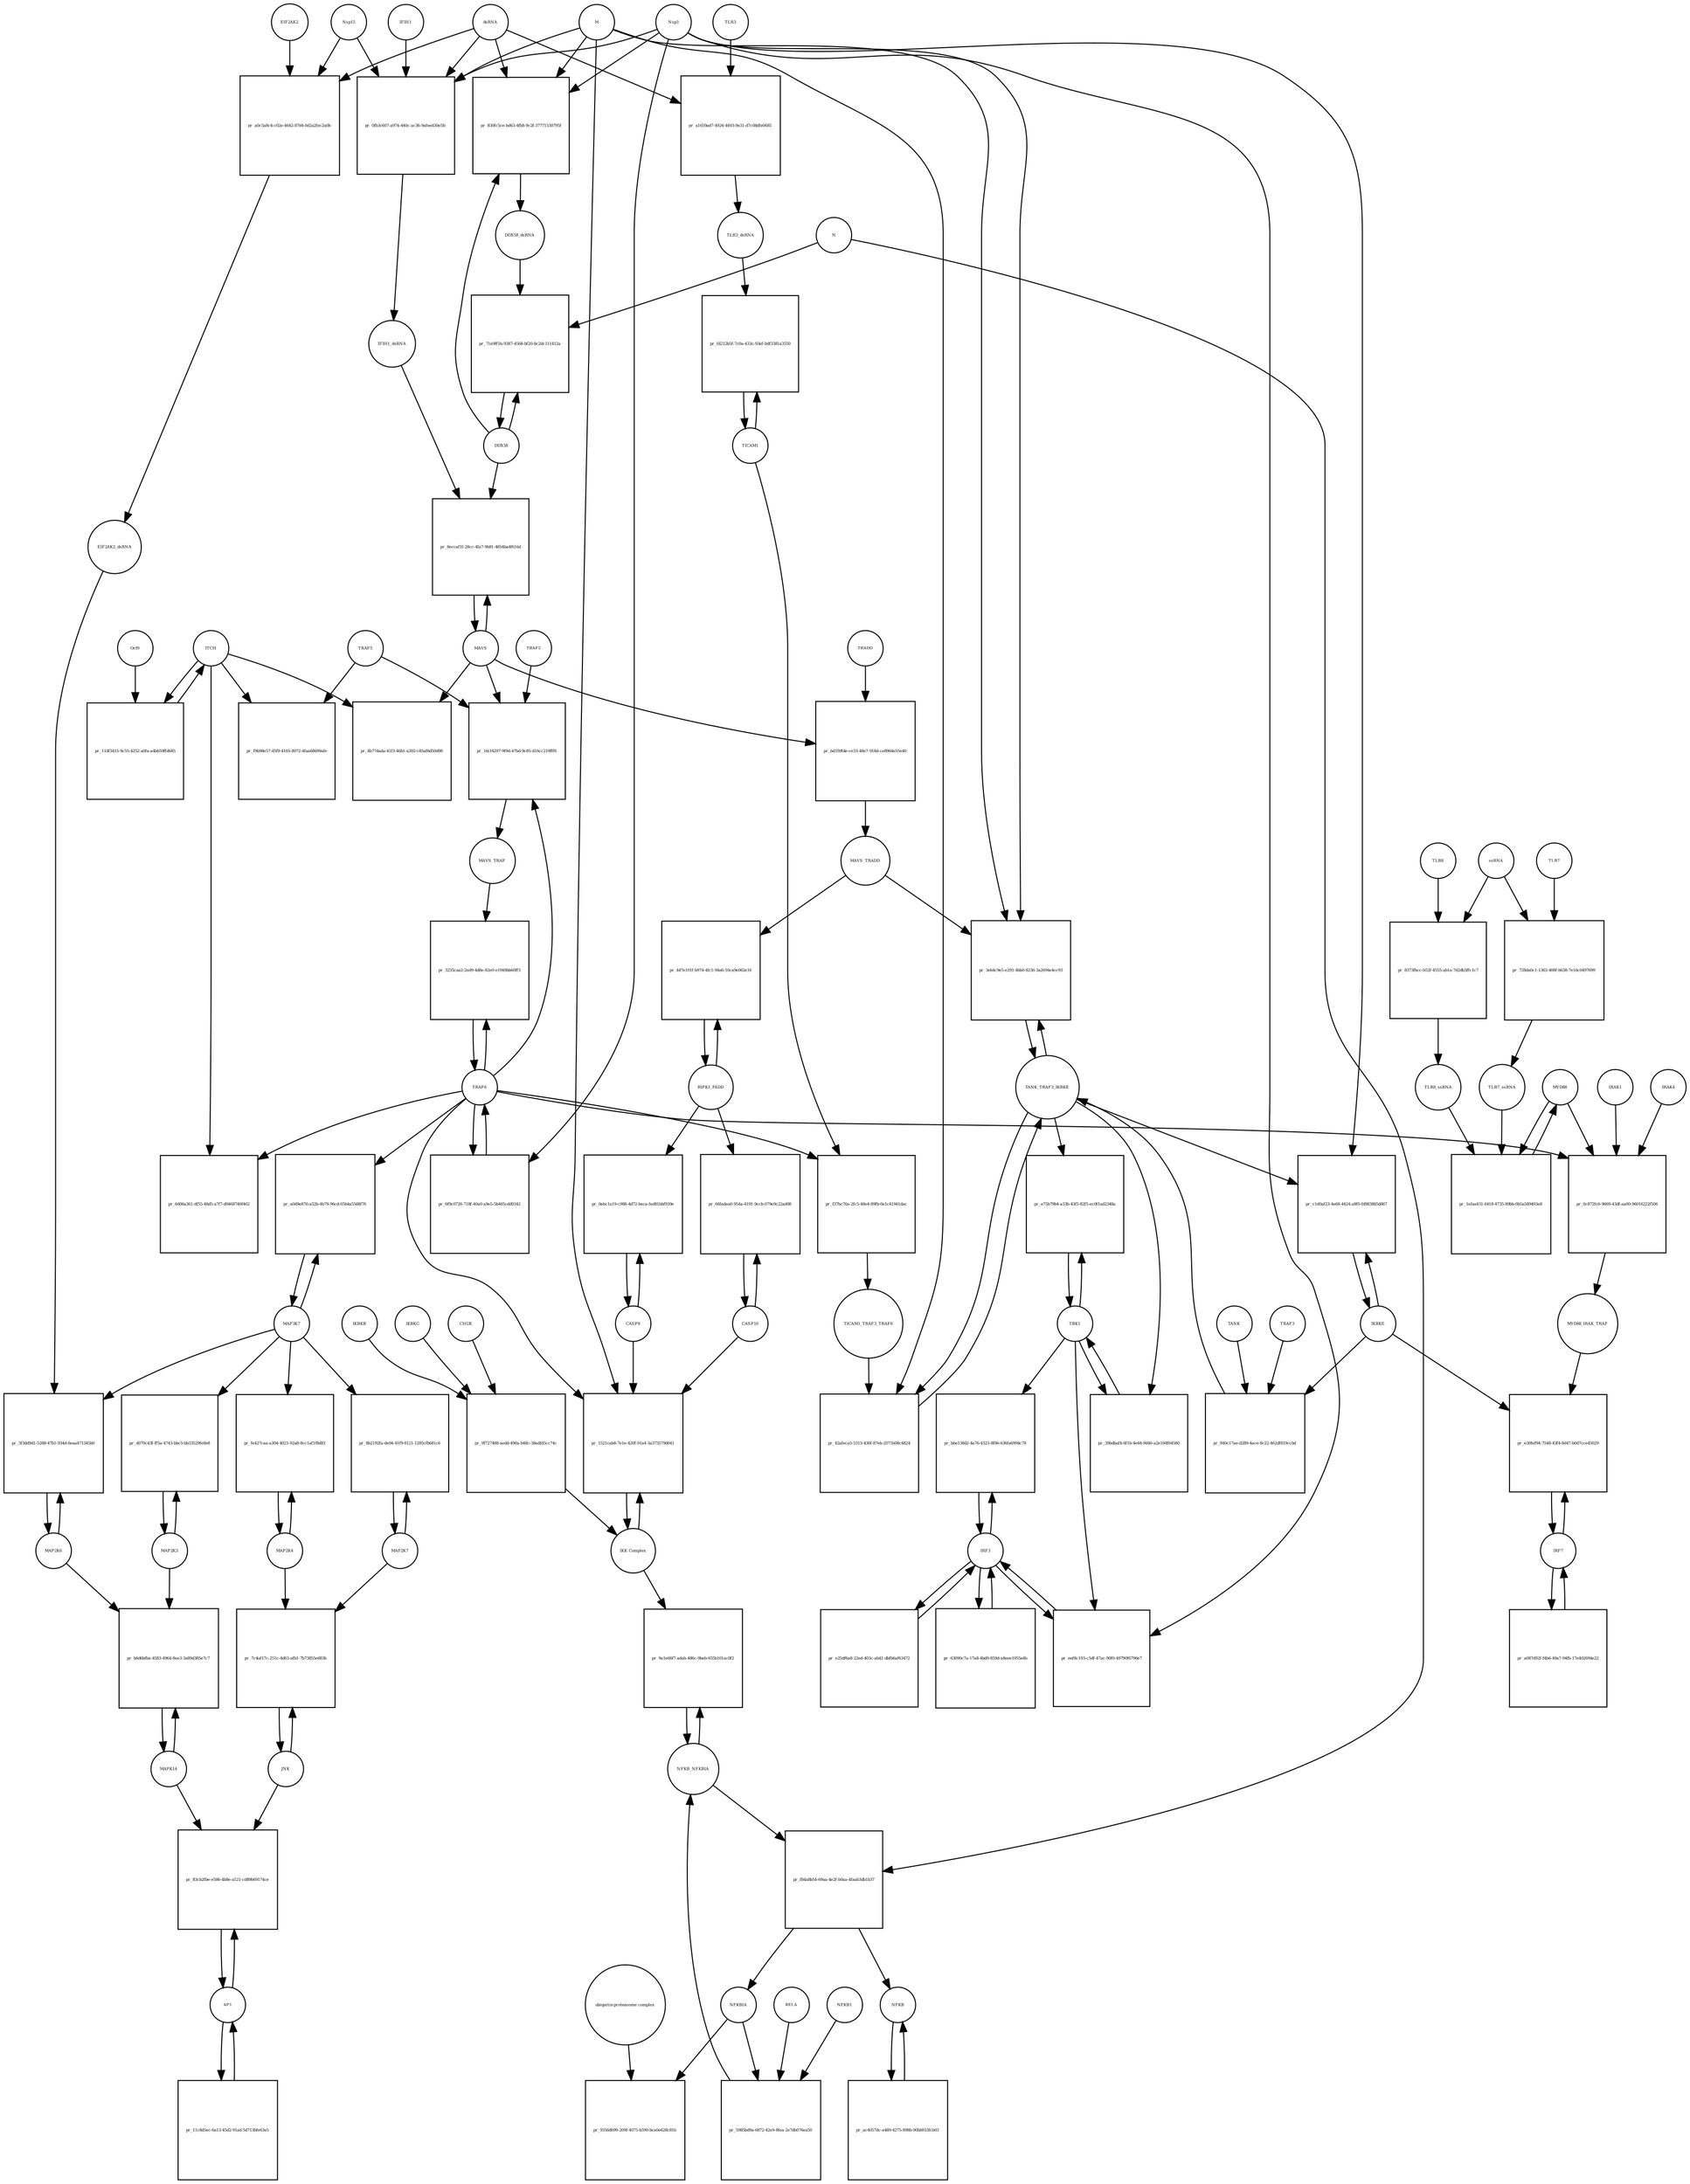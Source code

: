 strict digraph  {
dsRNA [annotation="", bipartite=0, cls="nucleic acid feature", fontsize=4, label=dsRNA, shape=circle];
"pr_830fc5ce-bd63-4fb8-9c2f-37771530795f" [annotation="", bipartite=1, cls=process, fontsize=4, label="pr_830fc5ce-bd63-4fb8-9c2f-37771530795f", shape=square];
DDX58_dsRNA [annotation="", bipartite=0, cls=complex, fontsize=4, label=DDX58_dsRNA, shape=circle];
M [annotation=urn_miriam_ncbiprotein_1796318601, bipartite=0, cls=macromolecule, fontsize=4, label=M, shape=circle];
Nsp3 [annotation=urn_miriam_ncbiprotein_1802476807, bipartite=0, cls=macromolecule, fontsize=4, label=Nsp3, shape=circle];
DDX58 [annotation=urn_miriam_hgnc_19102, bipartite=0, cls=macromolecule, fontsize=4, label=DDX58, shape=circle];
"pr_0fb3c607-a974-440c-ac36-9afeed30e5fc" [annotation="", bipartite=1, cls=process, fontsize=4, label="pr_0fb3c607-a974-440c-ac36-9afeed30e5fc", shape=square];
IFIH1_dsRNA [annotation="", bipartite=0, cls=complex, fontsize=4, label=IFIH1_dsRNA, shape=circle];
Nsp15 [annotation=urn_miriam_ncbiprotein_1802476818, bipartite=0, cls=macromolecule, fontsize=4, label=Nsp15, shape=circle];
IFIH1 [annotation=urn_miriam_hgnc_18873, bipartite=0, cls=macromolecule, fontsize=4, label=IFIH1, shape=circle];
"pr_71e9ff1b-9387-4568-bf20-8c2dc111412a" [annotation="", bipartite=1, cls=process, fontsize=4, label="pr_71e9ff1b-9387-4568-bf20-8c2dc111412a", shape=square];
N [annotation=urn_miriam_ncbiprotein_1798174255, bipartite=0, cls=macromolecule, fontsize=4, label=N, shape=circle];
MAVS [annotation=urn_miriam_hgnc_29233, bipartite=0, cls="macromolecule multimer", fontsize=4, label=MAVS, shape=circle];
"pr_8eccaf1f-28cc-4fa7-9b81-4854ba4f616d" [annotation="", bipartite=1, cls=process, fontsize=4, label="pr_8eccaf1f-28cc-4fa7-9b81-4854ba4f616d", shape=square];
NFKBIA [annotation=urn_miriam_hgnc_7797, bipartite=0, cls=macromolecule, fontsize=4, label=NFKBIA, shape=circle];
"pr_9356d699-209f-4075-b590-bca0e628c81b" [annotation="", bipartite=1, cls=process, fontsize=4, label="pr_9356d699-209f-4075-b590-bca0e628c81b", shape=square];
"ubiquitin-proteasome complex" [annotation="", bipartite=0, cls=complex, fontsize=4, label="ubiquitin-proteasome complex", shape=circle];
IRF3 [annotation=urn_miriam_hgnc_6118, bipartite=0, cls=macromolecule, fontsize=4, label=IRF3, shape=circle];
"pr_bbe138d2-4a76-4323-8f86-636fa6994c78" [annotation="", bipartite=1, cls=process, fontsize=4, label="pr_bbe138d2-4a76-4323-8f86-636fa6994c78", shape=square];
TBK1 [annotation="", bipartite=0, cls=macromolecule, fontsize=4, label=TBK1, shape=circle];
"pr_eef8c193-c5df-47ac-90f0-49790f6796e7" [annotation="", bipartite=1, cls=process, fontsize=4, label="pr_eef8c193-c5df-47ac-90f0-49790f6796e7", shape=square];
IRF7 [annotation=urn_miriam_hgnc_6122, bipartite=0, cls="macromolecule multimer", fontsize=4, label=IRF7, shape=circle];
"pr_e30fef94-7548-43f4-8d47-b0d7cce45029" [annotation="", bipartite=1, cls=process, fontsize=4, label="pr_e30fef94-7548-43f4-8d47-b0d7cce45029", shape=square];
IKBKE [annotation=urn_miriam_hgnc_14552, bipartite=0, cls=macromolecule, fontsize=4, label=IKBKE, shape=circle];
MYD88_IRAK_TRAF [annotation="", bipartite=0, cls=complex, fontsize=4, label=MYD88_IRAK_TRAF, shape=circle];
TRAF6 [annotation=urn_miriam_hgnc_12036, bipartite=0, cls=macromolecule, fontsize=4, label=TRAF6, shape=circle];
"pr_3235caa2-2ed9-4d8e-82e0-e1949bb60ff3" [annotation="", bipartite=1, cls=process, fontsize=4, label="pr_3235caa2-2ed9-4d8e-82e0-e1949bb60ff3", shape=square];
MAVS_TRAF [annotation="", bipartite=0, cls=complex, fontsize=4, label=MAVS_TRAF, shape=circle];
"pr_4b77dada-41f3-46b1-a392-c85af6d50d98" [annotation="", bipartite=1, cls=process, fontsize=4, label="pr_4b77dada-41f3-46b1-a392-c85af6d50d98", shape=square];
ITCH [annotation="", bipartite=0, cls=macromolecule, fontsize=4, label=ITCH, shape=circle];
TRAF5 [annotation=urn_miriam_hgnc_12035, bipartite=0, cls=macromolecule, fontsize=4, label=TRAF5, shape=circle];
"pr_f9b98e57-d5f9-4165-8072-4faa68699afe" [annotation="", bipartite=1, cls=process, fontsize=4, label="pr_f9b98e57-d5f9-4165-8072-4faa68699afe", shape=square];
"pr_6d06a361-df55-48d5-a7f7-d0468746f462" [annotation="", bipartite=1, cls=process, fontsize=4, label="pr_6d06a361-df55-48d5-a7f7-d0468746f462", shape=square];
TICAM1 [annotation=urn_miriam_hgnc_18348, bipartite=0, cls=macromolecule, fontsize=4, label=TICAM1, shape=circle];
"pr_fd212b5f-7c0a-433c-93ef-bdf3381a3550" [annotation="", bipartite=1, cls=process, fontsize=4, label="pr_fd212b5f-7c0a-433c-93ef-bdf3381a3550", shape=square];
TLR3_dsRNA [annotation="", bipartite=0, cls=complex, fontsize=4, label=TLR3_dsRNA, shape=circle];
TLR3 [annotation=urn_miriam_hgnc_11849, bipartite=0, cls="macromolecule multimer", fontsize=4, label=TLR3, shape=circle];
"pr_a1659ad7-4924-4493-9e31-d7c08dfe0685" [annotation="", bipartite=1, cls=process, fontsize=4, label="pr_a1659ad7-4924-4493-9e31-d7c08dfe0685", shape=square];
"pr_f37bc76a-2fc5-48e4-89fb-0e1c41941dac" [annotation="", bipartite=1, cls=process, fontsize=4, label="pr_f37bc76a-2fc5-48e4-89fb-0e1c41941dac", shape=square];
TICAM1_TRAF3_TRAF6 [annotation="", bipartite=0, cls=complex, fontsize=4, label=TICAM1_TRAF3_TRAF6, shape=circle];
TANK_TRAF3_IKBKE [annotation="", bipartite=0, cls=complex, fontsize=4, label=TANK_TRAF3_IKBKE, shape=circle];
"pr_42afeca5-5313-436f-87eb-2071b08c4824" [annotation="", bipartite=1, cls=process, fontsize=4, label="pr_42afeca5-5313-436f-87eb-2071b08c4824", shape=square];
"pr_e75b79b4-a33b-43f5-82f5-ec0f1ad2348a" [annotation="", bipartite=1, cls=process, fontsize=4, label="pr_e75b79b4-a33b-43f5-82f5-ec0f1ad2348a", shape=square];
"pr_c1d0af23-4e68-4424-a8f0-fd983885d867" [annotation="", bipartite=1, cls=process, fontsize=4, label="pr_c1d0af23-4e68-4424-a8f0-fd983885d867", shape=square];
MYD88 [annotation="", bipartite=0, cls=macromolecule, fontsize=4, label=MYD88, shape=circle];
"pr_0c872fc6-9669-43df-aa00-96016222f506" [annotation="", bipartite=1, cls=process, fontsize=4, label="pr_0c872fc6-9669-43df-aa00-96016222f506", shape=square];
IRAK1 [annotation=urn_miriam_hgnc_6112, bipartite=0, cls=macromolecule, fontsize=4, label=IRAK1, shape=circle];
IRAK4 [annotation=urn_miriam_hgnc_17967, bipartite=0, cls=macromolecule, fontsize=4, label=IRAK4, shape=circle];
TLR7 [annotation=urn_miriam_hgnc_15631, bipartite=0, cls=macromolecule, fontsize=4, label=TLR7, shape=circle];
"pr_728da0c1-1363-408f-b638-7e16c0497699" [annotation="", bipartite=1, cls=process, fontsize=4, label="pr_728da0c1-1363-408f-b638-7e16c0497699", shape=square];
TLR7_ssRNA [annotation="", bipartite=0, cls=complex, fontsize=4, label=TLR7_ssRNA, shape=circle];
ssRNA [annotation="", bipartite=0, cls="nucleic acid feature", fontsize=4, label=ssRNA, shape=circle];
TLR8 [annotation=urn_miriam_hgnc_15632, bipartite=0, cls=macromolecule, fontsize=4, label=TLR8, shape=circle];
"pr_8373fbcc-b52f-4555-ab1a-7d2db3ffc1c7" [annotation="", bipartite=1, cls=process, fontsize=4, label="pr_8373fbcc-b52f-4555-ab1a-7d2db3ffc1c7", shape=square];
TLR8_ssRNA [annotation="", bipartite=0, cls=complex, fontsize=4, label=TLR8_ssRNA, shape=circle];
"pr_1efaa431-6418-4735-89bb-0b5a589493e8" [annotation="", bipartite=1, cls=process, fontsize=4, label="pr_1efaa431-6418-4735-89bb-0b5a589493e8", shape=square];
MAP3K7 [annotation="", bipartite=0, cls=macromolecule, fontsize=4, label=MAP3K7, shape=circle];
"pr_a0d9e876-a52b-4b79-96cd-05b4a5568f76" [annotation="", bipartite=1, cls=process, fontsize=4, label="pr_a0d9e876-a52b-4b79-96cd-05b4a5568f76", shape=square];
TRAF2 [annotation=urn_miriam_hgnc_12032, bipartite=0, cls=macromolecule, fontsize=4, label=TRAF2, shape=circle];
"pr_16cf4297-9f9d-47bd-9c85-d16cc219fff6" [annotation="", bipartite=1, cls=process, fontsize=4, label="pr_16cf4297-9f9d-47bd-9c85-d16cc219fff6", shape=square];
"pr_11df3415-9c55-4252-a0fa-a4bb59ffd685" [annotation="", bipartite=1, cls=process, fontsize=4, label="pr_11df3415-9c55-4252-a0fa-a4bb59ffd685", shape=square];
Orf9 [annotation=urn_miriam_uniprot_P59636, bipartite=0, cls=macromolecule, fontsize=4, label=Orf9, shape=circle];
"pr_bd359fde-ce33-48e7-918d-ce8964e55e40" [annotation="", bipartite=1, cls=process, fontsize=4, label="pr_bd359fde-ce33-48e7-918d-ce8964e55e40", shape=square];
MAVS_TRADD [annotation="", bipartite=0, cls=complex, fontsize=4, label=MAVS_TRADD, shape=circle];
TRADD [annotation=urn_miriam_hgnc_12030, bipartite=0, cls=macromolecule, fontsize=4, label=TRADD, shape=circle];
"pr_6f9c0726-718f-40a0-a9e5-5b465cdd9342" [annotation="", bipartite=1, cls=process, fontsize=4, label="pr_6f9c0726-718f-40a0-a9e5-5b465cdd9342", shape=square];
AP1 [annotation="", bipartite=0, cls=complex, fontsize=4, label=AP1, shape=circle];
"pr_83cb2fbe-e586-4b8e-a121-cd89b69174ce" [annotation="", bipartite=1, cls=process, fontsize=4, label="pr_83cb2fbe-e586-4b8e-a121-cd89b69174ce", shape=square];
MAPK14 [annotation="", bipartite=0, cls=macromolecule, fontsize=4, label=MAPK14, shape=circle];
JNK [annotation="", bipartite=0, cls=complex, fontsize=4, label=JNK, shape=circle];
"pr_7c4af17c-251c-4d63-afb1-7b73855e683b" [annotation="", bipartite=1, cls=process, fontsize=4, label="pr_7c4af17c-251c-4d63-afb1-7b73855e683b", shape=square];
MAP2K7 [annotation="", bipartite=0, cls=macromolecule, fontsize=4, label=MAP2K7, shape=circle];
MAP2K4 [annotation="", bipartite=0, cls=macromolecule, fontsize=4, label=MAP2K4, shape=circle];
"pr_fe427caa-a304-4021-92a8-8cc1af1f8d83" [annotation="", bipartite=1, cls=process, fontsize=4, label="pr_fe427caa-a304-4021-92a8-8cc1af1f8d83", shape=square];
"pr_8b2192fa-de04-41f9-8121-1285cfb681c6" [annotation="", bipartite=1, cls=process, fontsize=4, label="pr_8b2192fa-de04-41f9-8121-1285cfb681c6", shape=square];
MAP2K3 [annotation="", bipartite=0, cls=macromolecule, fontsize=4, label=MAP2K3, shape=circle];
"pr_d070c43f-ff5a-4743-bbc5-bb33529fe8e8" [annotation="", bipartite=1, cls=process, fontsize=4, label="pr_d070c43f-ff5a-4743-bbc5-bb33529fe8e8", shape=square];
MAP2K6 [annotation="", bipartite=0, cls=macromolecule, fontsize=4, label=MAP2K6, shape=circle];
"pr_3f3dd9d1-5288-47b1-934d-6eaa471345b0" [annotation="", bipartite=1, cls=process, fontsize=4, label="pr_3f3dd9d1-5288-47b1-934d-6eaa471345b0", shape=square];
EIF2AK2_dsRNA [annotation="", bipartite=0, cls=complex, fontsize=4, label=EIF2AK2_dsRNA, shape=circle];
"pr_a0c5a8c4-c02e-4642-87d4-0d2a2fec2a0b" [annotation="", bipartite=1, cls=process, fontsize=4, label="pr_a0c5a8c4-c02e-4642-87d4-0d2a2fec2a0b", shape=square];
EIF2AK2 [annotation=urn_miriam_hgnc_9437, bipartite=0, cls=macromolecule, fontsize=4, label=EIF2AK2, shape=circle];
RIPK1_FADD [annotation="", bipartite=0, cls=complex, fontsize=4, label=RIPK1_FADD, shape=circle];
"pr_447e101f-b974-4fc1-94a6-10ca9e062e16" [annotation="", bipartite=1, cls=process, fontsize=4, label="pr_447e101f-b974-4fc1-94a6-10ca9e062e16", shape=square];
CASP8 [annotation="", bipartite=0, cls=macromolecule, fontsize=4, label=CASP8, shape=circle];
"pr_0ebc1a19-c988-4d72-beca-fed81bbf939e" [annotation="", bipartite=1, cls=process, fontsize=4, label="pr_0ebc1a19-c988-4d72-beca-fed81bbf939e", shape=square];
CASP10 [annotation="", bipartite=0, cls=macromolecule, fontsize=4, label=CASP10, shape=circle];
"pr_66fadea0-954a-4191-9ccb-079e9c22ad08" [annotation="", bipartite=1, cls=process, fontsize=4, label="pr_66fadea0-954a-4191-9ccb-079e9c22ad08", shape=square];
NFKB_NFKBIA [annotation="", bipartite=0, cls=complex, fontsize=4, label=NFKB_NFKBIA, shape=circle];
"pr_9a1e66f7-adab-486c-9beb-655b101ac0f2" [annotation="", bipartite=1, cls=process, fontsize=4, label="pr_9a1e66f7-adab-486c-9beb-655b101ac0f2", shape=square];
"IKK Complex" [annotation="", bipartite=0, cls=complex, fontsize=4, label="IKK Complex", shape=circle];
"pr_f84a8b54-69aa-4e2f-b0aa-4faab3db1b37" [annotation="", bipartite=1, cls=process, fontsize=4, label="pr_f84a8b54-69aa-4e2f-b0aa-4faab3db1b37", shape=square];
NFKB [annotation="", bipartite=0, cls=complex, fontsize=4, label=NFKB, shape=circle];
"pr_1521cab8-7e1e-420f-91a4-3a373579d641" [annotation="", bipartite=1, cls=process, fontsize=4, label="pr_1521cab8-7e1e-420f-91a4-3a373579d641", shape=square];
"pr_5985bd9a-6872-42e9-8fea-2e7db076ea50" [annotation="", bipartite=1, cls=process, fontsize=4, label="pr_5985bd9a-6872-42e9-8fea-2e7db076ea50", shape=square];
RELA [annotation="", bipartite=0, cls=macromolecule, fontsize=4, label=RELA, shape=circle];
NFKB1 [annotation="", bipartite=0, cls=macromolecule, fontsize=4, label=NFKB1, shape=circle];
IKBKG [annotation="", bipartite=0, cls=macromolecule, fontsize=4, label=IKBKG, shape=circle];
"pr_9f727488-aedd-490a-b48c-38adfd5cc74c" [annotation="", bipartite=1, cls=process, fontsize=4, label="pr_9f727488-aedd-490a-b48c-38adfd5cc74c", shape=square];
CHUK [annotation="", bipartite=0, cls=macromolecule, fontsize=4, label=CHUK, shape=circle];
IKBKB [annotation="", bipartite=0, cls=macromolecule, fontsize=4, label=IKBKB, shape=circle];
"pr_3eb4c9e5-e291-4bb0-8236-3a2694e4cc93" [annotation="", bipartite=1, cls=process, fontsize=4, label="pr_3eb4c9e5-e291-4bb0-8236-3a2694e4cc93", shape=square];
"pr_39bdbaf4-6f1b-4e44-9d46-a2e160f64580" [annotation="", bipartite=1, cls=process, fontsize=4, label="pr_39bdbaf4-6f1b-4e44-9d46-a2e160f64580", shape=square];
"pr_b6d6bfba-4583-4964-8ee3-3a89d385e7c7" [annotation="", bipartite=1, cls=process, fontsize=4, label="pr_b6d6bfba-4583-4964-8ee3-3a89d385e7c7", shape=square];
TRAF3 [annotation="", bipartite=0, cls=macromolecule, fontsize=4, label=TRAF3, shape=circle];
"pr_840c17ae-d289-4ace-8c22-462df819ccbd" [annotation="", bipartite=1, cls=process, fontsize=4, label="pr_840c17ae-d289-4ace-8c22-462df819ccbd", shape=square];
TANK [annotation="", bipartite=0, cls=macromolecule, fontsize=4, label=TANK, shape=circle];
"pr_11c8d5ec-6a13-45d2-91ad-5d713bfe63e5" [annotation="", bipartite=1, cls=process, fontsize=4, label="pr_11c8d5ec-6a13-45d2-91ad-5d713bfe63e5", shape=square];
"pr_a087d92f-f4b6-49a7-94fb-17e402694e22" [annotation="", bipartite=1, cls=process, fontsize=4, label="pr_a087d92f-f4b6-49a7-94fb-17e402694e22", shape=square];
"pr_e25df6a8-22ed-403c-ab41-dbfb6af63472" [annotation="", bipartite=1, cls=process, fontsize=4, label="pr_e25df6a8-22ed-403c-ab41-dbfb6af63472", shape=square];
"pr_ac4057dc-a489-4275-898b-00bb933fcb03" [annotation="", bipartite=1, cls=process, fontsize=4, label="pr_ac4057dc-a489-4275-898b-00bb933fcb03", shape=square];
"pr_63090c7a-17a8-4bd9-859d-a8eee1955e4b" [annotation="", bipartite=1, cls=process, fontsize=4, label="pr_63090c7a-17a8-4bd9-859d-a8eee1955e4b", shape=square];
dsRNA -> "pr_830fc5ce-bd63-4fb8-9c2f-37771530795f"  [annotation="", interaction_type=consumption];
dsRNA -> "pr_0fb3c607-a974-440c-ac36-9afeed30e5fc"  [annotation="", interaction_type=consumption];
dsRNA -> "pr_a1659ad7-4924-4493-9e31-d7c08dfe0685"  [annotation="", interaction_type=consumption];
dsRNA -> "pr_a0c5a8c4-c02e-4642-87d4-0d2a2fec2a0b"  [annotation="", interaction_type=consumption];
"pr_830fc5ce-bd63-4fb8-9c2f-37771530795f" -> DDX58_dsRNA  [annotation="", interaction_type=production];
DDX58_dsRNA -> "pr_71e9ff1b-9387-4568-bf20-8c2dc111412a"  [annotation="urn_miriam_pubmed_25581309|urn_miriam_pubmed_28148787|urn_miriam_taxonomy_694009", interaction_type=catalysis];
M -> "pr_830fc5ce-bd63-4fb8-9c2f-37771530795f"  [annotation="urn_miriam_pubmed_20303872|urn_miriam_pubmed_19380580|urn_miriam_pubmed_31226023|urn_miriam_taxonomy_694009", interaction_type=inhibition];
M -> "pr_0fb3c607-a974-440c-ac36-9afeed30e5fc"  [annotation="urn_miriam_pubmed_28484023|urn_miriam_pubmed_19380580|urn_miriam_pubmed_31226023|urn_miriam_taxonomy_694009", interaction_type=inhibition];
M -> "pr_42afeca5-5313-436f-87eb-2071b08c4824"  [annotation="urn_miriam_pubmed_19380580|urn_miriam_pubmed_19366914|urn_miriam_taxonomy_694009", interaction_type=inhibition];
M -> "pr_1521cab8-7e1e-420f-91a4-3a373579d641"  [annotation="urn_miriam_pubmed_19366914|urn_miriam_pubmed_20303872|urn_miriam_pubmed_17705188|urn_miriam_pubmed_694009", interaction_type=inhibition];
M -> "pr_3eb4c9e5-e291-4bb0-8236-3a2694e4cc93"  [annotation="urn_miriam_pubmed_19366914|urn_miriam_pubmed_27164085|urn_miriam_pubmed_19380580|urn_miriam_taxonomy_694009", interaction_type=inhibition];
Nsp3 -> "pr_830fc5ce-bd63-4fb8-9c2f-37771530795f"  [annotation="urn_miriam_pubmed_20303872|urn_miriam_pubmed_19380580|urn_miriam_pubmed_31226023|urn_miriam_taxonomy_694009", interaction_type=inhibition];
Nsp3 -> "pr_0fb3c607-a974-440c-ac36-9afeed30e5fc"  [annotation="urn_miriam_pubmed_28484023|urn_miriam_pubmed_19380580|urn_miriam_pubmed_31226023|urn_miriam_taxonomy_694009", interaction_type=inhibition];
Nsp3 -> "pr_eef8c193-c5df-47ac-90f0-49790f6796e7"  [annotation="urn_miriam_pubmed_17761676|urn_miriam_pubmed_31226023|urn_miriam_taxonomy_694009", interaction_type=inhibition];
Nsp3 -> "pr_c1d0af23-4e68-4424-a8f0-fd983885d867"  [annotation="urn_miriam_pubmed_20303872|urn_miriam_pubmed_31226023|urn_miriam_taxonomy_694009", interaction_type=inhibition];
Nsp3 -> "pr_6f9c0726-718f-40a0-a9e5-5b465cdd9342"  [annotation="urn_miriam_pubmed_27164085|urn_miriam_taxonomy_694009", interaction_type=catalysis];
Nsp3 -> "pr_3eb4c9e5-e291-4bb0-8236-3a2694e4cc93"  [annotation="urn_miriam_pubmed_19366914|urn_miriam_pubmed_27164085|urn_miriam_pubmed_19380580|urn_miriam_taxonomy_694009", interaction_type=inhibition];
DDX58 -> "pr_830fc5ce-bd63-4fb8-9c2f-37771530795f"  [annotation="", interaction_type=consumption];
DDX58 -> "pr_71e9ff1b-9387-4568-bf20-8c2dc111412a"  [annotation="", interaction_type=consumption];
DDX58 -> "pr_8eccaf1f-28cc-4fa7-9b81-4854ba4f616d"  [annotation=urn_miriam_pubmed_25581309, interaction_type=catalysis];
"pr_0fb3c607-a974-440c-ac36-9afeed30e5fc" -> IFIH1_dsRNA  [annotation="", interaction_type=production];
IFIH1_dsRNA -> "pr_8eccaf1f-28cc-4fa7-9b81-4854ba4f616d"  [annotation=urn_miriam_pubmed_25581309, interaction_type=catalysis];
Nsp15 -> "pr_0fb3c607-a974-440c-ac36-9afeed30e5fc"  [annotation="urn_miriam_pubmed_28484023|urn_miriam_pubmed_19380580|urn_miriam_pubmed_31226023|urn_miriam_taxonomy_694009", interaction_type=inhibition];
Nsp15 -> "pr_a0c5a8c4-c02e-4642-87d4-0d2a2fec2a0b"  [annotation="urn_miriam_pubmed_28484023|urn_miriam_pubmed_19366914|urn_miriam_taxonomy_694009", interaction_type=inhibition];
IFIH1 -> "pr_0fb3c607-a974-440c-ac36-9afeed30e5fc"  [annotation="", interaction_type=consumption];
"pr_71e9ff1b-9387-4568-bf20-8c2dc111412a" -> DDX58  [annotation="", interaction_type=production];
N -> "pr_71e9ff1b-9387-4568-bf20-8c2dc111412a"  [annotation="urn_miriam_pubmed_25581309|urn_miriam_pubmed_28148787|urn_miriam_taxonomy_694009", interaction_type=inhibition];
N -> "pr_f84a8b54-69aa-4e2f-b0aa-4faab3db1b37"  [annotation="urn_miriam_pubmed_16143815|urn_miriam_taxonomy_694009", interaction_type=stimulation];
MAVS -> "pr_8eccaf1f-28cc-4fa7-9b81-4854ba4f616d"  [annotation="", interaction_type=consumption];
MAVS -> "pr_4b77dada-41f3-46b1-a392-c85af6d50d98"  [annotation="", interaction_type=consumption];
MAVS -> "pr_16cf4297-9f9d-47bd-9c85-d16cc219fff6"  [annotation="", interaction_type=consumption];
MAVS -> "pr_bd359fde-ce33-48e7-918d-ce8964e55e40"  [annotation="", interaction_type=consumption];
"pr_8eccaf1f-28cc-4fa7-9b81-4854ba4f616d" -> MAVS  [annotation="", interaction_type=production];
NFKBIA -> "pr_9356d699-209f-4075-b590-bca0e628c81b"  [annotation="", interaction_type=consumption];
NFKBIA -> "pr_5985bd9a-6872-42e9-8fea-2e7db076ea50"  [annotation="", interaction_type=consumption];
"ubiquitin-proteasome complex" -> "pr_9356d699-209f-4075-b590-bca0e628c81b"  [annotation=urn_miriam_pubmed_20303872, interaction_type=catalysis];
IRF3 -> "pr_bbe138d2-4a76-4323-8f86-636fa6994c78"  [annotation="", interaction_type=consumption];
IRF3 -> "pr_eef8c193-c5df-47ac-90f0-49790f6796e7"  [annotation="", interaction_type=consumption];
IRF3 -> "pr_e25df6a8-22ed-403c-ab41-dbfb6af63472"  [annotation="", interaction_type=consumption];
IRF3 -> "pr_63090c7a-17a8-4bd9-859d-a8eee1955e4b"  [annotation="", interaction_type=consumption];
"pr_bbe138d2-4a76-4323-8f86-636fa6994c78" -> IRF3  [annotation="", interaction_type=production];
TBK1 -> "pr_bbe138d2-4a76-4323-8f86-636fa6994c78"  [annotation=urn_miriam_pubmed_25581309, interaction_type=catalysis];
TBK1 -> "pr_eef8c193-c5df-47ac-90f0-49790f6796e7"  [annotation="urn_miriam_pubmed_17761676|urn_miriam_pubmed_31226023|urn_miriam_taxonomy_694009", interaction_type=catalysis];
TBK1 -> "pr_e75b79b4-a33b-43f5-82f5-ec0f1ad2348a"  [annotation="", interaction_type=consumption];
TBK1 -> "pr_39bdbaf4-6f1b-4e44-9d46-a2e160f64580"  [annotation="", interaction_type=consumption];
"pr_eef8c193-c5df-47ac-90f0-49790f6796e7" -> IRF3  [annotation="", interaction_type=production];
IRF7 -> "pr_e30fef94-7548-43f4-8d47-b0d7cce45029"  [annotation="", interaction_type=consumption];
IRF7 -> "pr_a087d92f-f4b6-49a7-94fb-17e402694e22"  [annotation="", interaction_type=consumption];
"pr_e30fef94-7548-43f4-8d47-b0d7cce45029" -> IRF7  [annotation="", interaction_type=production];
IKBKE -> "pr_e30fef94-7548-43f4-8d47-b0d7cce45029"  [annotation=urn_miriam_pubmed_20303872, interaction_type=catalysis];
IKBKE -> "pr_c1d0af23-4e68-4424-a8f0-fd983885d867"  [annotation="", interaction_type=consumption];
IKBKE -> "pr_840c17ae-d289-4ace-8c22-462df819ccbd"  [annotation="", interaction_type=consumption];
MYD88_IRAK_TRAF -> "pr_e30fef94-7548-43f4-8d47-b0d7cce45029"  [annotation=urn_miriam_pubmed_20303872, interaction_type=catalysis];
TRAF6 -> "pr_3235caa2-2ed9-4d8e-82e0-e1949bb60ff3"  [annotation="", interaction_type=consumption];
TRAF6 -> "pr_6d06a361-df55-48d5-a7f7-d0468746f462"  [annotation="", interaction_type=consumption];
TRAF6 -> "pr_f37bc76a-2fc5-48e4-89fb-0e1c41941dac"  [annotation="", interaction_type=consumption];
TRAF6 -> "pr_0c872fc6-9669-43df-aa00-96016222f506"  [annotation="", interaction_type=consumption];
TRAF6 -> "pr_a0d9e876-a52b-4b79-96cd-05b4a5568f76"  [annotation=urn_miriam_pubmed_19366914, interaction_type=stimulation];
TRAF6 -> "pr_16cf4297-9f9d-47bd-9c85-d16cc219fff6"  [annotation="", interaction_type=consumption];
TRAF6 -> "pr_6f9c0726-718f-40a0-a9e5-5b465cdd9342"  [annotation="", interaction_type=consumption];
TRAF6 -> "pr_1521cab8-7e1e-420f-91a4-3a373579d641"  [annotation="urn_miriam_pubmed_19366914|urn_miriam_pubmed_20303872|urn_miriam_pubmed_17705188|urn_miriam_pubmed_694009", interaction_type=stimulation];
"pr_3235caa2-2ed9-4d8e-82e0-e1949bb60ff3" -> TRAF6  [annotation="", interaction_type=production];
MAVS_TRAF -> "pr_3235caa2-2ed9-4d8e-82e0-e1949bb60ff3"  [annotation=urn_miriam_pubmed_19366914, interaction_type=catalysis];
ITCH -> "pr_4b77dada-41f3-46b1-a392-c85af6d50d98"  [annotation=urn_miriam_pubmed_25135833, interaction_type=catalysis];
ITCH -> "pr_f9b98e57-d5f9-4165-8072-4faa68699afe"  [annotation=urn_miriam_pubmed_25135833, interaction_type=catalysis];
ITCH -> "pr_6d06a361-df55-48d5-a7f7-d0468746f462"  [annotation=urn_miriam_pubmed_25135833, interaction_type=catalysis];
ITCH -> "pr_11df3415-9c55-4252-a0fa-a4bb59ffd685"  [annotation="", interaction_type=consumption];
TRAF5 -> "pr_f9b98e57-d5f9-4165-8072-4faa68699afe"  [annotation="", interaction_type=consumption];
TRAF5 -> "pr_16cf4297-9f9d-47bd-9c85-d16cc219fff6"  [annotation="", interaction_type=consumption];
TICAM1 -> "pr_fd212b5f-7c0a-433c-93ef-bdf3381a3550"  [annotation="", interaction_type=consumption];
TICAM1 -> "pr_f37bc76a-2fc5-48e4-89fb-0e1c41941dac"  [annotation="", interaction_type=consumption];
"pr_fd212b5f-7c0a-433c-93ef-bdf3381a3550" -> TICAM1  [annotation="", interaction_type=production];
TLR3_dsRNA -> "pr_fd212b5f-7c0a-433c-93ef-bdf3381a3550"  [annotation=urn_miriam_pubmed_20303872, interaction_type=stimulation];
TLR3 -> "pr_a1659ad7-4924-4493-9e31-d7c08dfe0685"  [annotation="", interaction_type=consumption];
"pr_a1659ad7-4924-4493-9e31-d7c08dfe0685" -> TLR3_dsRNA  [annotation="", interaction_type=production];
"pr_f37bc76a-2fc5-48e4-89fb-0e1c41941dac" -> TICAM1_TRAF3_TRAF6  [annotation="", interaction_type=production];
TICAM1_TRAF3_TRAF6 -> "pr_42afeca5-5313-436f-87eb-2071b08c4824"  [annotation="urn_miriam_pubmed_19380580|urn_miriam_pubmed_19366914|urn_miriam_taxonomy_694009", interaction_type=stimulation];
TANK_TRAF3_IKBKE -> "pr_42afeca5-5313-436f-87eb-2071b08c4824"  [annotation="", interaction_type=consumption];
TANK_TRAF3_IKBKE -> "pr_e75b79b4-a33b-43f5-82f5-ec0f1ad2348a"  [annotation=urn_miriam_pubmed_20303872, interaction_type=stimulation];
TANK_TRAF3_IKBKE -> "pr_c1d0af23-4e68-4424-a8f0-fd983885d867"  [annotation="urn_miriam_pubmed_20303872|urn_miriam_pubmed_31226023|urn_miriam_taxonomy_694009", interaction_type=stimulation];
TANK_TRAF3_IKBKE -> "pr_3eb4c9e5-e291-4bb0-8236-3a2694e4cc93"  [annotation="", interaction_type=consumption];
TANK_TRAF3_IKBKE -> "pr_39bdbaf4-6f1b-4e44-9d46-a2e160f64580"  [annotation=urn_miriam_pubmed_19366914, interaction_type=stimulation];
"pr_42afeca5-5313-436f-87eb-2071b08c4824" -> TANK_TRAF3_IKBKE  [annotation="", interaction_type=production];
"pr_e75b79b4-a33b-43f5-82f5-ec0f1ad2348a" -> TBK1  [annotation="", interaction_type=production];
"pr_c1d0af23-4e68-4424-a8f0-fd983885d867" -> IKBKE  [annotation="", interaction_type=production];
MYD88 -> "pr_0c872fc6-9669-43df-aa00-96016222f506"  [annotation="", interaction_type=consumption];
MYD88 -> "pr_1efaa431-6418-4735-89bb-0b5a589493e8"  [annotation="", interaction_type=consumption];
"pr_0c872fc6-9669-43df-aa00-96016222f506" -> MYD88_IRAK_TRAF  [annotation="", interaction_type=production];
IRAK1 -> "pr_0c872fc6-9669-43df-aa00-96016222f506"  [annotation="", interaction_type=consumption];
IRAK4 -> "pr_0c872fc6-9669-43df-aa00-96016222f506"  [annotation="", interaction_type=consumption];
TLR7 -> "pr_728da0c1-1363-408f-b638-7e16c0497699"  [annotation="", interaction_type=consumption];
"pr_728da0c1-1363-408f-b638-7e16c0497699" -> TLR7_ssRNA  [annotation="", interaction_type=production];
TLR7_ssRNA -> "pr_1efaa431-6418-4735-89bb-0b5a589493e8"  [annotation=urn_miriam_pubmed_19366914, interaction_type=stimulation];
ssRNA -> "pr_728da0c1-1363-408f-b638-7e16c0497699"  [annotation="", interaction_type=consumption];
ssRNA -> "pr_8373fbcc-b52f-4555-ab1a-7d2db3ffc1c7"  [annotation="", interaction_type=consumption];
TLR8 -> "pr_8373fbcc-b52f-4555-ab1a-7d2db3ffc1c7"  [annotation="", interaction_type=consumption];
"pr_8373fbcc-b52f-4555-ab1a-7d2db3ffc1c7" -> TLR8_ssRNA  [annotation="", interaction_type=production];
TLR8_ssRNA -> "pr_1efaa431-6418-4735-89bb-0b5a589493e8"  [annotation=urn_miriam_pubmed_19366914, interaction_type=stimulation];
"pr_1efaa431-6418-4735-89bb-0b5a589493e8" -> MYD88  [annotation="", interaction_type=production];
MAP3K7 -> "pr_a0d9e876-a52b-4b79-96cd-05b4a5568f76"  [annotation="", interaction_type=consumption];
MAP3K7 -> "pr_fe427caa-a304-4021-92a8-8cc1af1f8d83"  [annotation=urn_miriam_pubmed_19366914, interaction_type=catalysis];
MAP3K7 -> "pr_8b2192fa-de04-41f9-8121-1285cfb681c6"  [annotation=urn_miriam_pubmed_19366914, interaction_type=catalysis];
MAP3K7 -> "pr_d070c43f-ff5a-4743-bbc5-bb33529fe8e8"  [annotation=urn_miriam_pubmed_19366914, interaction_type=catalysis];
MAP3K7 -> "pr_3f3dd9d1-5288-47b1-934d-6eaa471345b0"  [annotation=urn_miriam_pubmed_19366914, interaction_type=catalysis];
"pr_a0d9e876-a52b-4b79-96cd-05b4a5568f76" -> MAP3K7  [annotation="", interaction_type=production];
TRAF2 -> "pr_16cf4297-9f9d-47bd-9c85-d16cc219fff6"  [annotation="", interaction_type=consumption];
"pr_16cf4297-9f9d-47bd-9c85-d16cc219fff6" -> MAVS_TRAF  [annotation="", interaction_type=production];
"pr_11df3415-9c55-4252-a0fa-a4bb59ffd685" -> ITCH  [annotation="", interaction_type=production];
Orf9 -> "pr_11df3415-9c55-4252-a0fa-a4bb59ffd685"  [annotation="urn_miriam_pubmed_25135833|urn_miriam_taxonomy_694009", interaction_type=stimulation];
"pr_bd359fde-ce33-48e7-918d-ce8964e55e40" -> MAVS_TRADD  [annotation="", interaction_type=production];
MAVS_TRADD -> "pr_447e101f-b974-4fc1-94a6-10ca9e062e16"  [annotation=urn_miriam_pubmed_19366914, interaction_type=stimulation];
MAVS_TRADD -> "pr_3eb4c9e5-e291-4bb0-8236-3a2694e4cc93"  [annotation="urn_miriam_pubmed_19366914|urn_miriam_pubmed_27164085|urn_miriam_pubmed_19380580|urn_miriam_taxonomy_694009", interaction_type=stimulation];
TRADD -> "pr_bd359fde-ce33-48e7-918d-ce8964e55e40"  [annotation="", interaction_type=consumption];
"pr_6f9c0726-718f-40a0-a9e5-5b465cdd9342" -> TRAF6  [annotation="", interaction_type=production];
AP1 -> "pr_83cb2fbe-e586-4b8e-a121-cd89b69174ce"  [annotation="", interaction_type=consumption];
AP1 -> "pr_11c8d5ec-6a13-45d2-91ad-5d713bfe63e5"  [annotation="", interaction_type=consumption];
"pr_83cb2fbe-e586-4b8e-a121-cd89b69174ce" -> AP1  [annotation="", interaction_type=production];
MAPK14 -> "pr_83cb2fbe-e586-4b8e-a121-cd89b69174ce"  [annotation=urn_miriam_pubmed_19366914, interaction_type=stimulation];
MAPK14 -> "pr_b6d6bfba-4583-4964-8ee3-3a89d385e7c7"  [annotation="", interaction_type=consumption];
JNK -> "pr_83cb2fbe-e586-4b8e-a121-cd89b69174ce"  [annotation=urn_miriam_pubmed_19366914, interaction_type=stimulation];
JNK -> "pr_7c4af17c-251c-4d63-afb1-7b73855e683b"  [annotation="", interaction_type=consumption];
"pr_7c4af17c-251c-4d63-afb1-7b73855e683b" -> JNK  [annotation="", interaction_type=production];
MAP2K7 -> "pr_7c4af17c-251c-4d63-afb1-7b73855e683b"  [annotation=urn_miriam_pubmed_19366914, interaction_type=catalysis];
MAP2K7 -> "pr_8b2192fa-de04-41f9-8121-1285cfb681c6"  [annotation="", interaction_type=consumption];
MAP2K4 -> "pr_7c4af17c-251c-4d63-afb1-7b73855e683b"  [annotation=urn_miriam_pubmed_19366914, interaction_type=catalysis];
MAP2K4 -> "pr_fe427caa-a304-4021-92a8-8cc1af1f8d83"  [annotation="", interaction_type=consumption];
"pr_fe427caa-a304-4021-92a8-8cc1af1f8d83" -> MAP2K4  [annotation="", interaction_type=production];
"pr_8b2192fa-de04-41f9-8121-1285cfb681c6" -> MAP2K7  [annotation="", interaction_type=production];
MAP2K3 -> "pr_d070c43f-ff5a-4743-bbc5-bb33529fe8e8"  [annotation="", interaction_type=consumption];
MAP2K3 -> "pr_b6d6bfba-4583-4964-8ee3-3a89d385e7c7"  [annotation=urn_miriam_pubmed_19366914, interaction_type=catalysis];
"pr_d070c43f-ff5a-4743-bbc5-bb33529fe8e8" -> MAP2K3  [annotation="", interaction_type=production];
MAP2K6 -> "pr_3f3dd9d1-5288-47b1-934d-6eaa471345b0"  [annotation="", interaction_type=consumption];
MAP2K6 -> "pr_b6d6bfba-4583-4964-8ee3-3a89d385e7c7"  [annotation=urn_miriam_pubmed_19366914, interaction_type=catalysis];
"pr_3f3dd9d1-5288-47b1-934d-6eaa471345b0" -> MAP2K6  [annotation="", interaction_type=production];
EIF2AK2_dsRNA -> "pr_3f3dd9d1-5288-47b1-934d-6eaa471345b0"  [annotation=urn_miriam_pubmed_19366914, interaction_type=stimulation];
"pr_a0c5a8c4-c02e-4642-87d4-0d2a2fec2a0b" -> EIF2AK2_dsRNA  [annotation="", interaction_type=production];
EIF2AK2 -> "pr_a0c5a8c4-c02e-4642-87d4-0d2a2fec2a0b"  [annotation="", interaction_type=consumption];
RIPK1_FADD -> "pr_447e101f-b974-4fc1-94a6-10ca9e062e16"  [annotation="", interaction_type=consumption];
RIPK1_FADD -> "pr_0ebc1a19-c988-4d72-beca-fed81bbf939e"  [annotation=urn_miriam_pubmed_19366914, interaction_type=stimulation];
RIPK1_FADD -> "pr_66fadea0-954a-4191-9ccb-079e9c22ad08"  [annotation=urn_miriam_pubmed_20303872, interaction_type=stimulation];
"pr_447e101f-b974-4fc1-94a6-10ca9e062e16" -> RIPK1_FADD  [annotation="", interaction_type=production];
CASP8 -> "pr_0ebc1a19-c988-4d72-beca-fed81bbf939e"  [annotation="", interaction_type=consumption];
CASP8 -> "pr_1521cab8-7e1e-420f-91a4-3a373579d641"  [annotation="urn_miriam_pubmed_19366914|urn_miriam_pubmed_20303872|urn_miriam_pubmed_17705188|urn_miriam_pubmed_694009", interaction_type=stimulation];
"pr_0ebc1a19-c988-4d72-beca-fed81bbf939e" -> CASP8  [annotation="", interaction_type=production];
CASP10 -> "pr_66fadea0-954a-4191-9ccb-079e9c22ad08"  [annotation="", interaction_type=consumption];
CASP10 -> "pr_1521cab8-7e1e-420f-91a4-3a373579d641"  [annotation="urn_miriam_pubmed_19366914|urn_miriam_pubmed_20303872|urn_miriam_pubmed_17705188|urn_miriam_pubmed_694009", interaction_type=stimulation];
"pr_66fadea0-954a-4191-9ccb-079e9c22ad08" -> CASP10  [annotation="", interaction_type=production];
NFKB_NFKBIA -> "pr_9a1e66f7-adab-486c-9beb-655b101ac0f2"  [annotation="", interaction_type=consumption];
NFKB_NFKBIA -> "pr_f84a8b54-69aa-4e2f-b0aa-4faab3db1b37"  [annotation="", interaction_type=consumption];
"pr_9a1e66f7-adab-486c-9beb-655b101ac0f2" -> NFKB_NFKBIA  [annotation="", interaction_type=production];
"IKK Complex" -> "pr_9a1e66f7-adab-486c-9beb-655b101ac0f2"  [annotation=urn_miriam_pubmed_19366914, interaction_type=catalysis];
"IKK Complex" -> "pr_1521cab8-7e1e-420f-91a4-3a373579d641"  [annotation="", interaction_type=consumption];
"pr_f84a8b54-69aa-4e2f-b0aa-4faab3db1b37" -> NFKB  [annotation="", interaction_type=production];
"pr_f84a8b54-69aa-4e2f-b0aa-4faab3db1b37" -> NFKBIA  [annotation="", interaction_type=production];
NFKB -> "pr_ac4057dc-a489-4275-898b-00bb933fcb03"  [annotation="", interaction_type=consumption];
"pr_1521cab8-7e1e-420f-91a4-3a373579d641" -> "IKK Complex"  [annotation="", interaction_type=production];
"pr_5985bd9a-6872-42e9-8fea-2e7db076ea50" -> NFKB_NFKBIA  [annotation="", interaction_type=production];
RELA -> "pr_5985bd9a-6872-42e9-8fea-2e7db076ea50"  [annotation="", interaction_type=consumption];
NFKB1 -> "pr_5985bd9a-6872-42e9-8fea-2e7db076ea50"  [annotation="", interaction_type=consumption];
IKBKG -> "pr_9f727488-aedd-490a-b48c-38adfd5cc74c"  [annotation="", interaction_type=consumption];
"pr_9f727488-aedd-490a-b48c-38adfd5cc74c" -> "IKK Complex"  [annotation="", interaction_type=production];
CHUK -> "pr_9f727488-aedd-490a-b48c-38adfd5cc74c"  [annotation="", interaction_type=consumption];
IKBKB -> "pr_9f727488-aedd-490a-b48c-38adfd5cc74c"  [annotation="", interaction_type=consumption];
"pr_3eb4c9e5-e291-4bb0-8236-3a2694e4cc93" -> TANK_TRAF3_IKBKE  [annotation="", interaction_type=production];
"pr_39bdbaf4-6f1b-4e44-9d46-a2e160f64580" -> TBK1  [annotation="", interaction_type=production];
"pr_b6d6bfba-4583-4964-8ee3-3a89d385e7c7" -> MAPK14  [annotation="", interaction_type=production];
TRAF3 -> "pr_840c17ae-d289-4ace-8c22-462df819ccbd"  [annotation="", interaction_type=consumption];
"pr_840c17ae-d289-4ace-8c22-462df819ccbd" -> TANK_TRAF3_IKBKE  [annotation="", interaction_type=production];
TANK -> "pr_840c17ae-d289-4ace-8c22-462df819ccbd"  [annotation="", interaction_type=consumption];
"pr_11c8d5ec-6a13-45d2-91ad-5d713bfe63e5" -> AP1  [annotation="", interaction_type=production];
"pr_a087d92f-f4b6-49a7-94fb-17e402694e22" -> IRF7  [annotation="", interaction_type=production];
"pr_e25df6a8-22ed-403c-ab41-dbfb6af63472" -> IRF3  [annotation="", interaction_type=production];
"pr_ac4057dc-a489-4275-898b-00bb933fcb03" -> NFKB  [annotation="", interaction_type=production];
"pr_63090c7a-17a8-4bd9-859d-a8eee1955e4b" -> IRF3  [annotation="", interaction_type=production];
}

